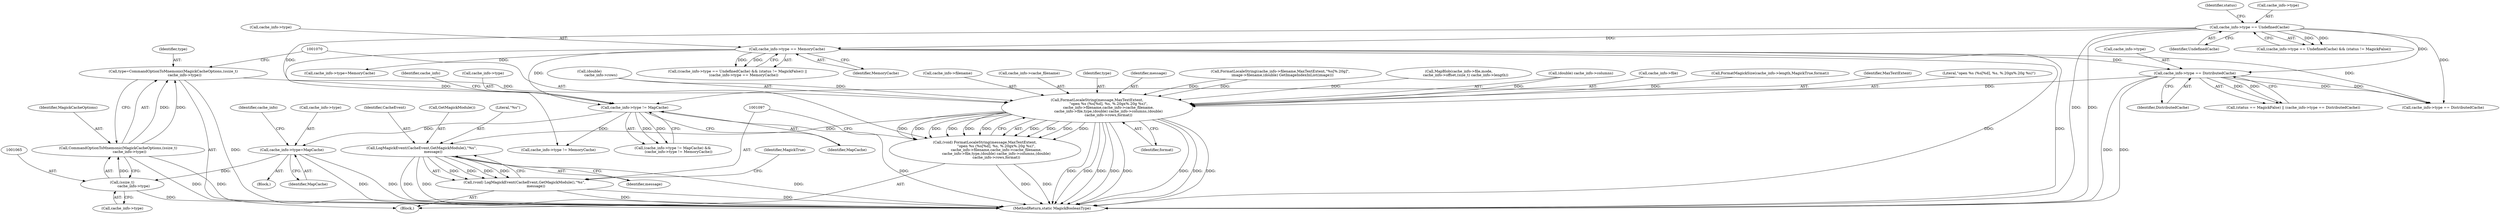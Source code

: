 digraph "0_ImageMagick_4e81ce8b07219c69a9aeccb0f7f7b927ca6db74c_0@pointer" {
"1001060" [label="(Call,type=CommandOptionToMnemonic(MagickCacheOptions,(ssize_t)\n                    cache_info->type))"];
"1001062" [label="(Call,CommandOptionToMnemonic(MagickCacheOptions,(ssize_t)\n                    cache_info->type))"];
"1001064" [label="(Call,(ssize_t)\n                    cache_info->type)"];
"1000990" [label="(Call,cache_info->type=MapCache)"];
"1000927" [label="(Call,cache_info->type != MapCache)"];
"1000417" [label="(Call,cache_info->type == UndefinedCache)"];
"1000610" [label="(Call,cache_info->type == DistributedCache)"];
"1000425" [label="(Call,cache_info->type == MemoryCache)"];
"1001071" [label="(Call,FormatLocaleString(message,MaxTextExtent,\n                    \"open %s (%s[%d], %s, %.20gx%.20g %s)\",\n                    cache_info->filename,cache_info->cache_filename,\n                    cache_info->file,type,(double) cache_info->columns,(double)\n                    cache_info->rows,format))"];
"1001069" [label="(Call,(void) FormatLocaleString(message,MaxTextExtent,\n                    \"open %s (%s[%d], %s, %.20gx%.20g %s)\",\n                    cache_info->filename,cache_info->cache_filename,\n                    cache_info->file,type,(double) cache_info->columns,(double)\n                    cache_info->rows,format))"];
"1001098" [label="(Call,LogMagickEvent(CacheEvent,GetMagickModule(),\"%s\",\n                    message))"];
"1001096" [label="(Call,(void) LogMagickEvent(CacheEvent,GetMagickModule(),\"%s\",\n                    message))"];
"1001054" [label="(Call,FormatMagickSize(cache_info->length,MagickTrue,format))"];
"1000618" [label="(Call,cache_info->type == DistributedCache)"];
"1001098" [label="(Call,LogMagickEvent(CacheEvent,GetMagickModule(),\"%s\",\n                    message))"];
"1001095" [label="(Identifier,format)"];
"1000417" [label="(Call,cache_info->type == UndefinedCache)"];
"1001063" [label="(Identifier,MagickCacheOptions)"];
"1001069" [label="(Call,(void) FormatLocaleString(message,MaxTextExtent,\n                    \"open %s (%s[%d], %s, %.20gx%.20g %s)\",\n                    cache_info->filename,cache_info->cache_filename,\n                    cache_info->file,type,(double) cache_info->columns,(double)\n                    cache_info->rows,format))"];
"1001073" [label="(Identifier,MaxTextExtent)"];
"1000932" [label="(Call,cache_info->type != MemoryCache)"];
"1000426" [label="(Call,cache_info->type)"];
"1001074" [label="(Literal,\"open %s (%s[%d], %s, %.20gx%.20g %s)\")"];
"1001099" [label="(Identifier,CacheEvent)"];
"1001071" [label="(Call,FormatLocaleString(message,MaxTextExtent,\n                    \"open %s (%s[%d], %s, %.20gx%.20g %s)\",\n                    cache_info->filename,cache_info->cache_filename,\n                    cache_info->file,type,(double) cache_info->columns,(double)\n                    cache_info->rows,format))"];
"1001062" [label="(Call,CommandOptionToMnemonic(MagickCacheOptions,(ssize_t)\n                    cache_info->type))"];
"1000614" [label="(Identifier,DistributedCache)"];
"1000421" [label="(Identifier,UndefinedCache)"];
"1001104" [label="(Identifier,MagickTrue)"];
"1001064" [label="(Call,(ssize_t)\n                    cache_info->type)"];
"1000219" [label="(Call,FormatLocaleString(cache_info->filename,MaxTextExtent,\"%s[%.20g]\",\n    image->filename,(double) GetImageIndexInList(image)))"];
"1001191" [label="(MethodReturn,static MagickBooleanType)"];
"1000991" [label="(Call,cache_info->type)"];
"1000415" [label="(Call,((cache_info->type == UndefinedCache) && (status != MagickFalse)) ||\n           (cache_info->type == MemoryCache))"];
"1001066" [label="(Call,cache_info->type)"];
"1000934" [label="(Identifier,cache_info)"];
"1000606" [label="(Call,(status == MagickFalse) || (cache_info->type == DistributedCache))"];
"1001100" [label="(Call,GetMagickModule())"];
"1001090" [label="(Call,(double)\n                    cache_info->rows)"];
"1001075" [label="(Call,cache_info->filename)"];
"1000425" [label="(Call,cache_info->type == MemoryCache)"];
"1001078" [label="(Call,cache_info->cache_filename)"];
"1001102" [label="(Identifier,message)"];
"1000429" [label="(Identifier,MemoryCache)"];
"1001084" [label="(Identifier,type)"];
"1000423" [label="(Identifier,status)"];
"1001072" [label="(Identifier,message)"];
"1000950" [label="(Call,MapBlob(cache_info->file,mode,\n            cache_info->offset,(size_t) cache_info->length))"];
"1001096" [label="(Call,(void) LogMagickEvent(CacheEvent,GetMagickModule(),\"%s\",\n                    message))"];
"1000927" [label="(Call,cache_info->type != MapCache)"];
"1001101" [label="(Literal,\"%s\")"];
"1001060" [label="(Call,type=CommandOptionToMnemonic(MagickCacheOptions,(ssize_t)\n                    cache_info->type))"];
"1000931" [label="(Identifier,MapCache)"];
"1001085" [label="(Call,(double) cache_info->columns)"];
"1000928" [label="(Call,cache_info->type)"];
"1000610" [label="(Call,cache_info->type == DistributedCache)"];
"1001061" [label="(Identifier,type)"];
"1000474" [label="(Call,cache_info->type=MemoryCache)"];
"1000985" [label="(Block,)"];
"1000611" [label="(Call,cache_info->type)"];
"1001081" [label="(Call,cache_info->file)"];
"1000997" [label="(Identifier,cache_info)"];
"1000416" [label="(Call,(cache_info->type == UndefinedCache) && (status != MagickFalse))"];
"1000926" [label="(Call,(cache_info->type != MapCache) &&\n          (cache_info->type != MemoryCache))"];
"1001051" [label="(Block,)"];
"1000418" [label="(Call,cache_info->type)"];
"1000990" [label="(Call,cache_info->type=MapCache)"];
"1000994" [label="(Identifier,MapCache)"];
"1001060" -> "1001051"  [label="AST: "];
"1001060" -> "1001062"  [label="CFG: "];
"1001061" -> "1001060"  [label="AST: "];
"1001062" -> "1001060"  [label="AST: "];
"1001070" -> "1001060"  [label="CFG: "];
"1001060" -> "1001191"  [label="DDG: "];
"1001062" -> "1001060"  [label="DDG: "];
"1001062" -> "1001060"  [label="DDG: "];
"1001060" -> "1001071"  [label="DDG: "];
"1001062" -> "1001064"  [label="CFG: "];
"1001063" -> "1001062"  [label="AST: "];
"1001064" -> "1001062"  [label="AST: "];
"1001062" -> "1001191"  [label="DDG: "];
"1001062" -> "1001191"  [label="DDG: "];
"1001064" -> "1001062"  [label="DDG: "];
"1001064" -> "1001066"  [label="CFG: "];
"1001065" -> "1001064"  [label="AST: "];
"1001066" -> "1001064"  [label="AST: "];
"1001064" -> "1001191"  [label="DDG: "];
"1000990" -> "1001064"  [label="DDG: "];
"1000990" -> "1000985"  [label="AST: "];
"1000990" -> "1000994"  [label="CFG: "];
"1000991" -> "1000990"  [label="AST: "];
"1000994" -> "1000990"  [label="AST: "];
"1000997" -> "1000990"  [label="CFG: "];
"1000990" -> "1001191"  [label="DDG: "];
"1000990" -> "1001191"  [label="DDG: "];
"1000927" -> "1000990"  [label="DDG: "];
"1000927" -> "1000926"  [label="AST: "];
"1000927" -> "1000931"  [label="CFG: "];
"1000928" -> "1000927"  [label="AST: "];
"1000931" -> "1000927"  [label="AST: "];
"1000934" -> "1000927"  [label="CFG: "];
"1000926" -> "1000927"  [label="CFG: "];
"1000927" -> "1001191"  [label="DDG: "];
"1000927" -> "1000926"  [label="DDG: "];
"1000927" -> "1000926"  [label="DDG: "];
"1000417" -> "1000927"  [label="DDG: "];
"1000610" -> "1000927"  [label="DDG: "];
"1000425" -> "1000927"  [label="DDG: "];
"1000927" -> "1000932"  [label="DDG: "];
"1000417" -> "1000416"  [label="AST: "];
"1000417" -> "1000421"  [label="CFG: "];
"1000418" -> "1000417"  [label="AST: "];
"1000421" -> "1000417"  [label="AST: "];
"1000423" -> "1000417"  [label="CFG: "];
"1000416" -> "1000417"  [label="CFG: "];
"1000417" -> "1001191"  [label="DDG: "];
"1000417" -> "1001191"  [label="DDG: "];
"1000417" -> "1000416"  [label="DDG: "];
"1000417" -> "1000416"  [label="DDG: "];
"1000417" -> "1000425"  [label="DDG: "];
"1000417" -> "1000610"  [label="DDG: "];
"1000417" -> "1000618"  [label="DDG: "];
"1000610" -> "1000606"  [label="AST: "];
"1000610" -> "1000614"  [label="CFG: "];
"1000611" -> "1000610"  [label="AST: "];
"1000614" -> "1000610"  [label="AST: "];
"1000606" -> "1000610"  [label="CFG: "];
"1000610" -> "1001191"  [label="DDG: "];
"1000610" -> "1001191"  [label="DDG: "];
"1000610" -> "1000606"  [label="DDG: "];
"1000610" -> "1000606"  [label="DDG: "];
"1000425" -> "1000610"  [label="DDG: "];
"1000610" -> "1000618"  [label="DDG: "];
"1000610" -> "1000618"  [label="DDG: "];
"1000425" -> "1000415"  [label="AST: "];
"1000425" -> "1000429"  [label="CFG: "];
"1000426" -> "1000425"  [label="AST: "];
"1000429" -> "1000425"  [label="AST: "];
"1000415" -> "1000425"  [label="CFG: "];
"1000425" -> "1001191"  [label="DDG: "];
"1000425" -> "1001191"  [label="DDG: "];
"1000425" -> "1000415"  [label="DDG: "];
"1000425" -> "1000415"  [label="DDG: "];
"1000425" -> "1000474"  [label="DDG: "];
"1000425" -> "1000618"  [label="DDG: "];
"1000425" -> "1000932"  [label="DDG: "];
"1001071" -> "1001069"  [label="AST: "];
"1001071" -> "1001095"  [label="CFG: "];
"1001072" -> "1001071"  [label="AST: "];
"1001073" -> "1001071"  [label="AST: "];
"1001074" -> "1001071"  [label="AST: "];
"1001075" -> "1001071"  [label="AST: "];
"1001078" -> "1001071"  [label="AST: "];
"1001081" -> "1001071"  [label="AST: "];
"1001084" -> "1001071"  [label="AST: "];
"1001085" -> "1001071"  [label="AST: "];
"1001090" -> "1001071"  [label="AST: "];
"1001095" -> "1001071"  [label="AST: "];
"1001069" -> "1001071"  [label="CFG: "];
"1001071" -> "1001191"  [label="DDG: "];
"1001071" -> "1001191"  [label="DDG: "];
"1001071" -> "1001191"  [label="DDG: "];
"1001071" -> "1001191"  [label="DDG: "];
"1001071" -> "1001191"  [label="DDG: "];
"1001071" -> "1001191"  [label="DDG: "];
"1001071" -> "1001191"  [label="DDG: "];
"1001071" -> "1001191"  [label="DDG: "];
"1001071" -> "1001069"  [label="DDG: "];
"1001071" -> "1001069"  [label="DDG: "];
"1001071" -> "1001069"  [label="DDG: "];
"1001071" -> "1001069"  [label="DDG: "];
"1001071" -> "1001069"  [label="DDG: "];
"1001071" -> "1001069"  [label="DDG: "];
"1001071" -> "1001069"  [label="DDG: "];
"1001071" -> "1001069"  [label="DDG: "];
"1001071" -> "1001069"  [label="DDG: "];
"1001071" -> "1001069"  [label="DDG: "];
"1000219" -> "1001071"  [label="DDG: "];
"1000219" -> "1001071"  [label="DDG: "];
"1000950" -> "1001071"  [label="DDG: "];
"1001085" -> "1001071"  [label="DDG: "];
"1001090" -> "1001071"  [label="DDG: "];
"1001054" -> "1001071"  [label="DDG: "];
"1001071" -> "1001098"  [label="DDG: "];
"1001069" -> "1001051"  [label="AST: "];
"1001070" -> "1001069"  [label="AST: "];
"1001097" -> "1001069"  [label="CFG: "];
"1001069" -> "1001191"  [label="DDG: "];
"1001069" -> "1001191"  [label="DDG: "];
"1001098" -> "1001096"  [label="AST: "];
"1001098" -> "1001102"  [label="CFG: "];
"1001099" -> "1001098"  [label="AST: "];
"1001100" -> "1001098"  [label="AST: "];
"1001101" -> "1001098"  [label="AST: "];
"1001102" -> "1001098"  [label="AST: "];
"1001096" -> "1001098"  [label="CFG: "];
"1001098" -> "1001191"  [label="DDG: "];
"1001098" -> "1001191"  [label="DDG: "];
"1001098" -> "1001191"  [label="DDG: "];
"1001098" -> "1001096"  [label="DDG: "];
"1001098" -> "1001096"  [label="DDG: "];
"1001098" -> "1001096"  [label="DDG: "];
"1001098" -> "1001096"  [label="DDG: "];
"1001096" -> "1001051"  [label="AST: "];
"1001097" -> "1001096"  [label="AST: "];
"1001104" -> "1001096"  [label="CFG: "];
"1001096" -> "1001191"  [label="DDG: "];
"1001096" -> "1001191"  [label="DDG: "];
}

